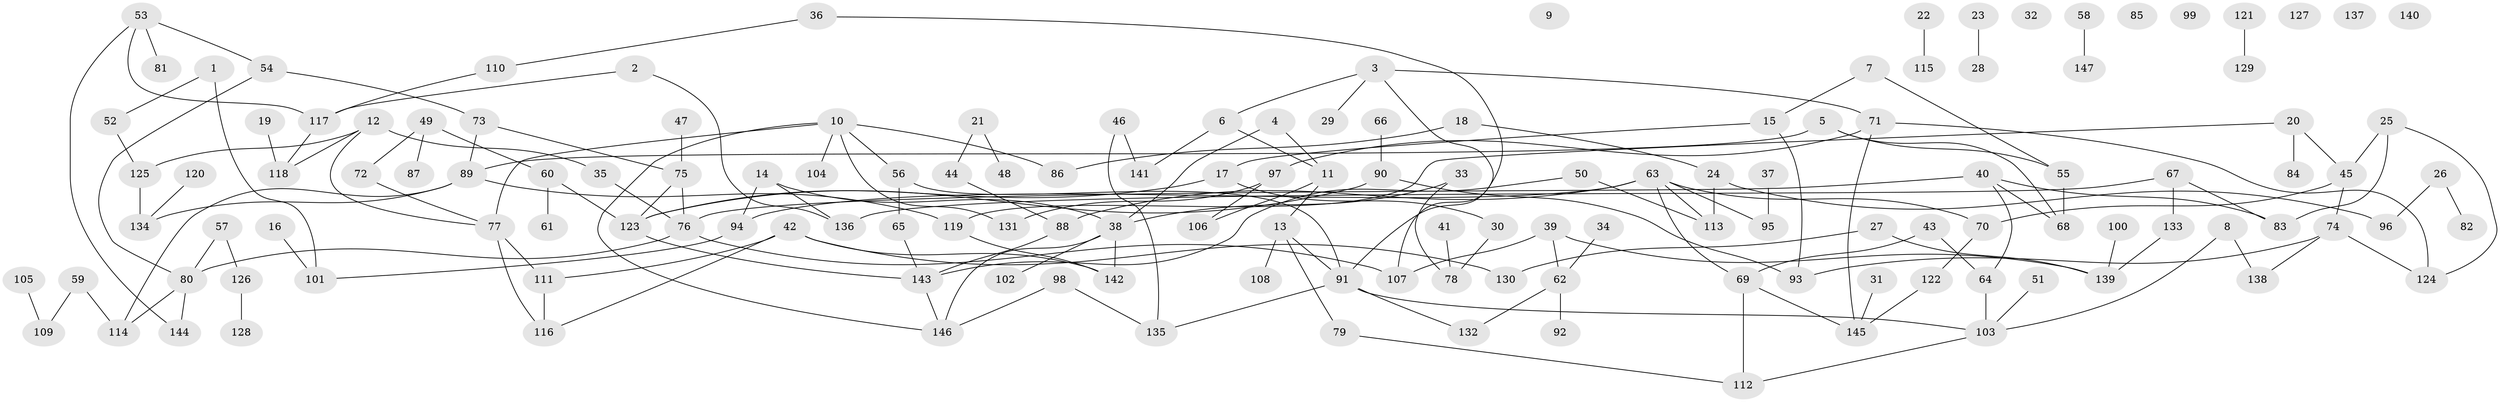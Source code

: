 // Generated by graph-tools (version 1.1) at 2025/25/03/09/25 03:25:23]
// undirected, 147 vertices, 180 edges
graph export_dot {
graph [start="1"]
  node [color=gray90,style=filled];
  1;
  2;
  3;
  4;
  5;
  6;
  7;
  8;
  9;
  10;
  11;
  12;
  13;
  14;
  15;
  16;
  17;
  18;
  19;
  20;
  21;
  22;
  23;
  24;
  25;
  26;
  27;
  28;
  29;
  30;
  31;
  32;
  33;
  34;
  35;
  36;
  37;
  38;
  39;
  40;
  41;
  42;
  43;
  44;
  45;
  46;
  47;
  48;
  49;
  50;
  51;
  52;
  53;
  54;
  55;
  56;
  57;
  58;
  59;
  60;
  61;
  62;
  63;
  64;
  65;
  66;
  67;
  68;
  69;
  70;
  71;
  72;
  73;
  74;
  75;
  76;
  77;
  78;
  79;
  80;
  81;
  82;
  83;
  84;
  85;
  86;
  87;
  88;
  89;
  90;
  91;
  92;
  93;
  94;
  95;
  96;
  97;
  98;
  99;
  100;
  101;
  102;
  103;
  104;
  105;
  106;
  107;
  108;
  109;
  110;
  111;
  112;
  113;
  114;
  115;
  116;
  117;
  118;
  119;
  120;
  121;
  122;
  123;
  124;
  125;
  126;
  127;
  128;
  129;
  130;
  131;
  132;
  133;
  134;
  135;
  136;
  137;
  138;
  139;
  140;
  141;
  142;
  143;
  144;
  145;
  146;
  147;
  1 -- 52;
  1 -- 101;
  2 -- 117;
  2 -- 136;
  3 -- 6;
  3 -- 29;
  3 -- 71;
  3 -- 107;
  4 -- 11;
  4 -- 38;
  5 -- 55;
  5 -- 68;
  5 -- 89;
  6 -- 11;
  6 -- 141;
  7 -- 15;
  7 -- 55;
  8 -- 103;
  8 -- 138;
  10 -- 56;
  10 -- 77;
  10 -- 86;
  10 -- 104;
  10 -- 131;
  10 -- 146;
  11 -- 13;
  11 -- 106;
  12 -- 35;
  12 -- 77;
  12 -- 118;
  12 -- 125;
  13 -- 79;
  13 -- 91;
  13 -- 108;
  14 -- 38;
  14 -- 94;
  14 -- 136;
  15 -- 17;
  15 -- 93;
  16 -- 101;
  17 -- 30;
  17 -- 123;
  18 -- 24;
  18 -- 86;
  19 -- 118;
  20 -- 45;
  20 -- 84;
  20 -- 119;
  21 -- 44;
  21 -- 48;
  22 -- 115;
  23 -- 28;
  24 -- 96;
  24 -- 113;
  25 -- 45;
  25 -- 83;
  25 -- 124;
  26 -- 82;
  26 -- 96;
  27 -- 130;
  27 -- 139;
  30 -- 78;
  31 -- 145;
  33 -- 38;
  33 -- 78;
  34 -- 62;
  35 -- 76;
  36 -- 91;
  36 -- 110;
  37 -- 95;
  38 -- 102;
  38 -- 142;
  38 -- 146;
  39 -- 62;
  39 -- 107;
  39 -- 139;
  40 -- 64;
  40 -- 68;
  40 -- 76;
  40 -- 83;
  41 -- 78;
  42 -- 111;
  42 -- 116;
  42 -- 130;
  42 -- 142;
  43 -- 64;
  43 -- 69;
  44 -- 88;
  45 -- 70;
  45 -- 74;
  46 -- 135;
  46 -- 141;
  47 -- 75;
  49 -- 60;
  49 -- 72;
  49 -- 87;
  50 -- 113;
  50 -- 143;
  51 -- 103;
  52 -- 125;
  53 -- 54;
  53 -- 81;
  53 -- 117;
  53 -- 144;
  54 -- 73;
  54 -- 80;
  55 -- 68;
  56 -- 65;
  56 -- 91;
  57 -- 80;
  57 -- 126;
  58 -- 147;
  59 -- 109;
  59 -- 114;
  60 -- 61;
  60 -- 123;
  62 -- 92;
  62 -- 132;
  63 -- 69;
  63 -- 70;
  63 -- 88;
  63 -- 94;
  63 -- 95;
  63 -- 113;
  64 -- 103;
  65 -- 143;
  66 -- 90;
  67 -- 83;
  67 -- 133;
  67 -- 136;
  69 -- 112;
  69 -- 145;
  70 -- 122;
  71 -- 97;
  71 -- 124;
  71 -- 145;
  72 -- 77;
  73 -- 75;
  73 -- 89;
  74 -- 93;
  74 -- 124;
  74 -- 138;
  75 -- 76;
  75 -- 123;
  76 -- 80;
  76 -- 107;
  77 -- 111;
  77 -- 116;
  79 -- 112;
  80 -- 114;
  80 -- 144;
  88 -- 143;
  89 -- 114;
  89 -- 119;
  89 -- 134;
  90 -- 93;
  90 -- 123;
  91 -- 103;
  91 -- 132;
  91 -- 135;
  94 -- 101;
  97 -- 106;
  97 -- 131;
  98 -- 135;
  98 -- 146;
  100 -- 139;
  103 -- 112;
  105 -- 109;
  110 -- 117;
  111 -- 116;
  117 -- 118;
  119 -- 142;
  120 -- 134;
  121 -- 129;
  122 -- 145;
  123 -- 143;
  125 -- 134;
  126 -- 128;
  133 -- 139;
  143 -- 146;
}
